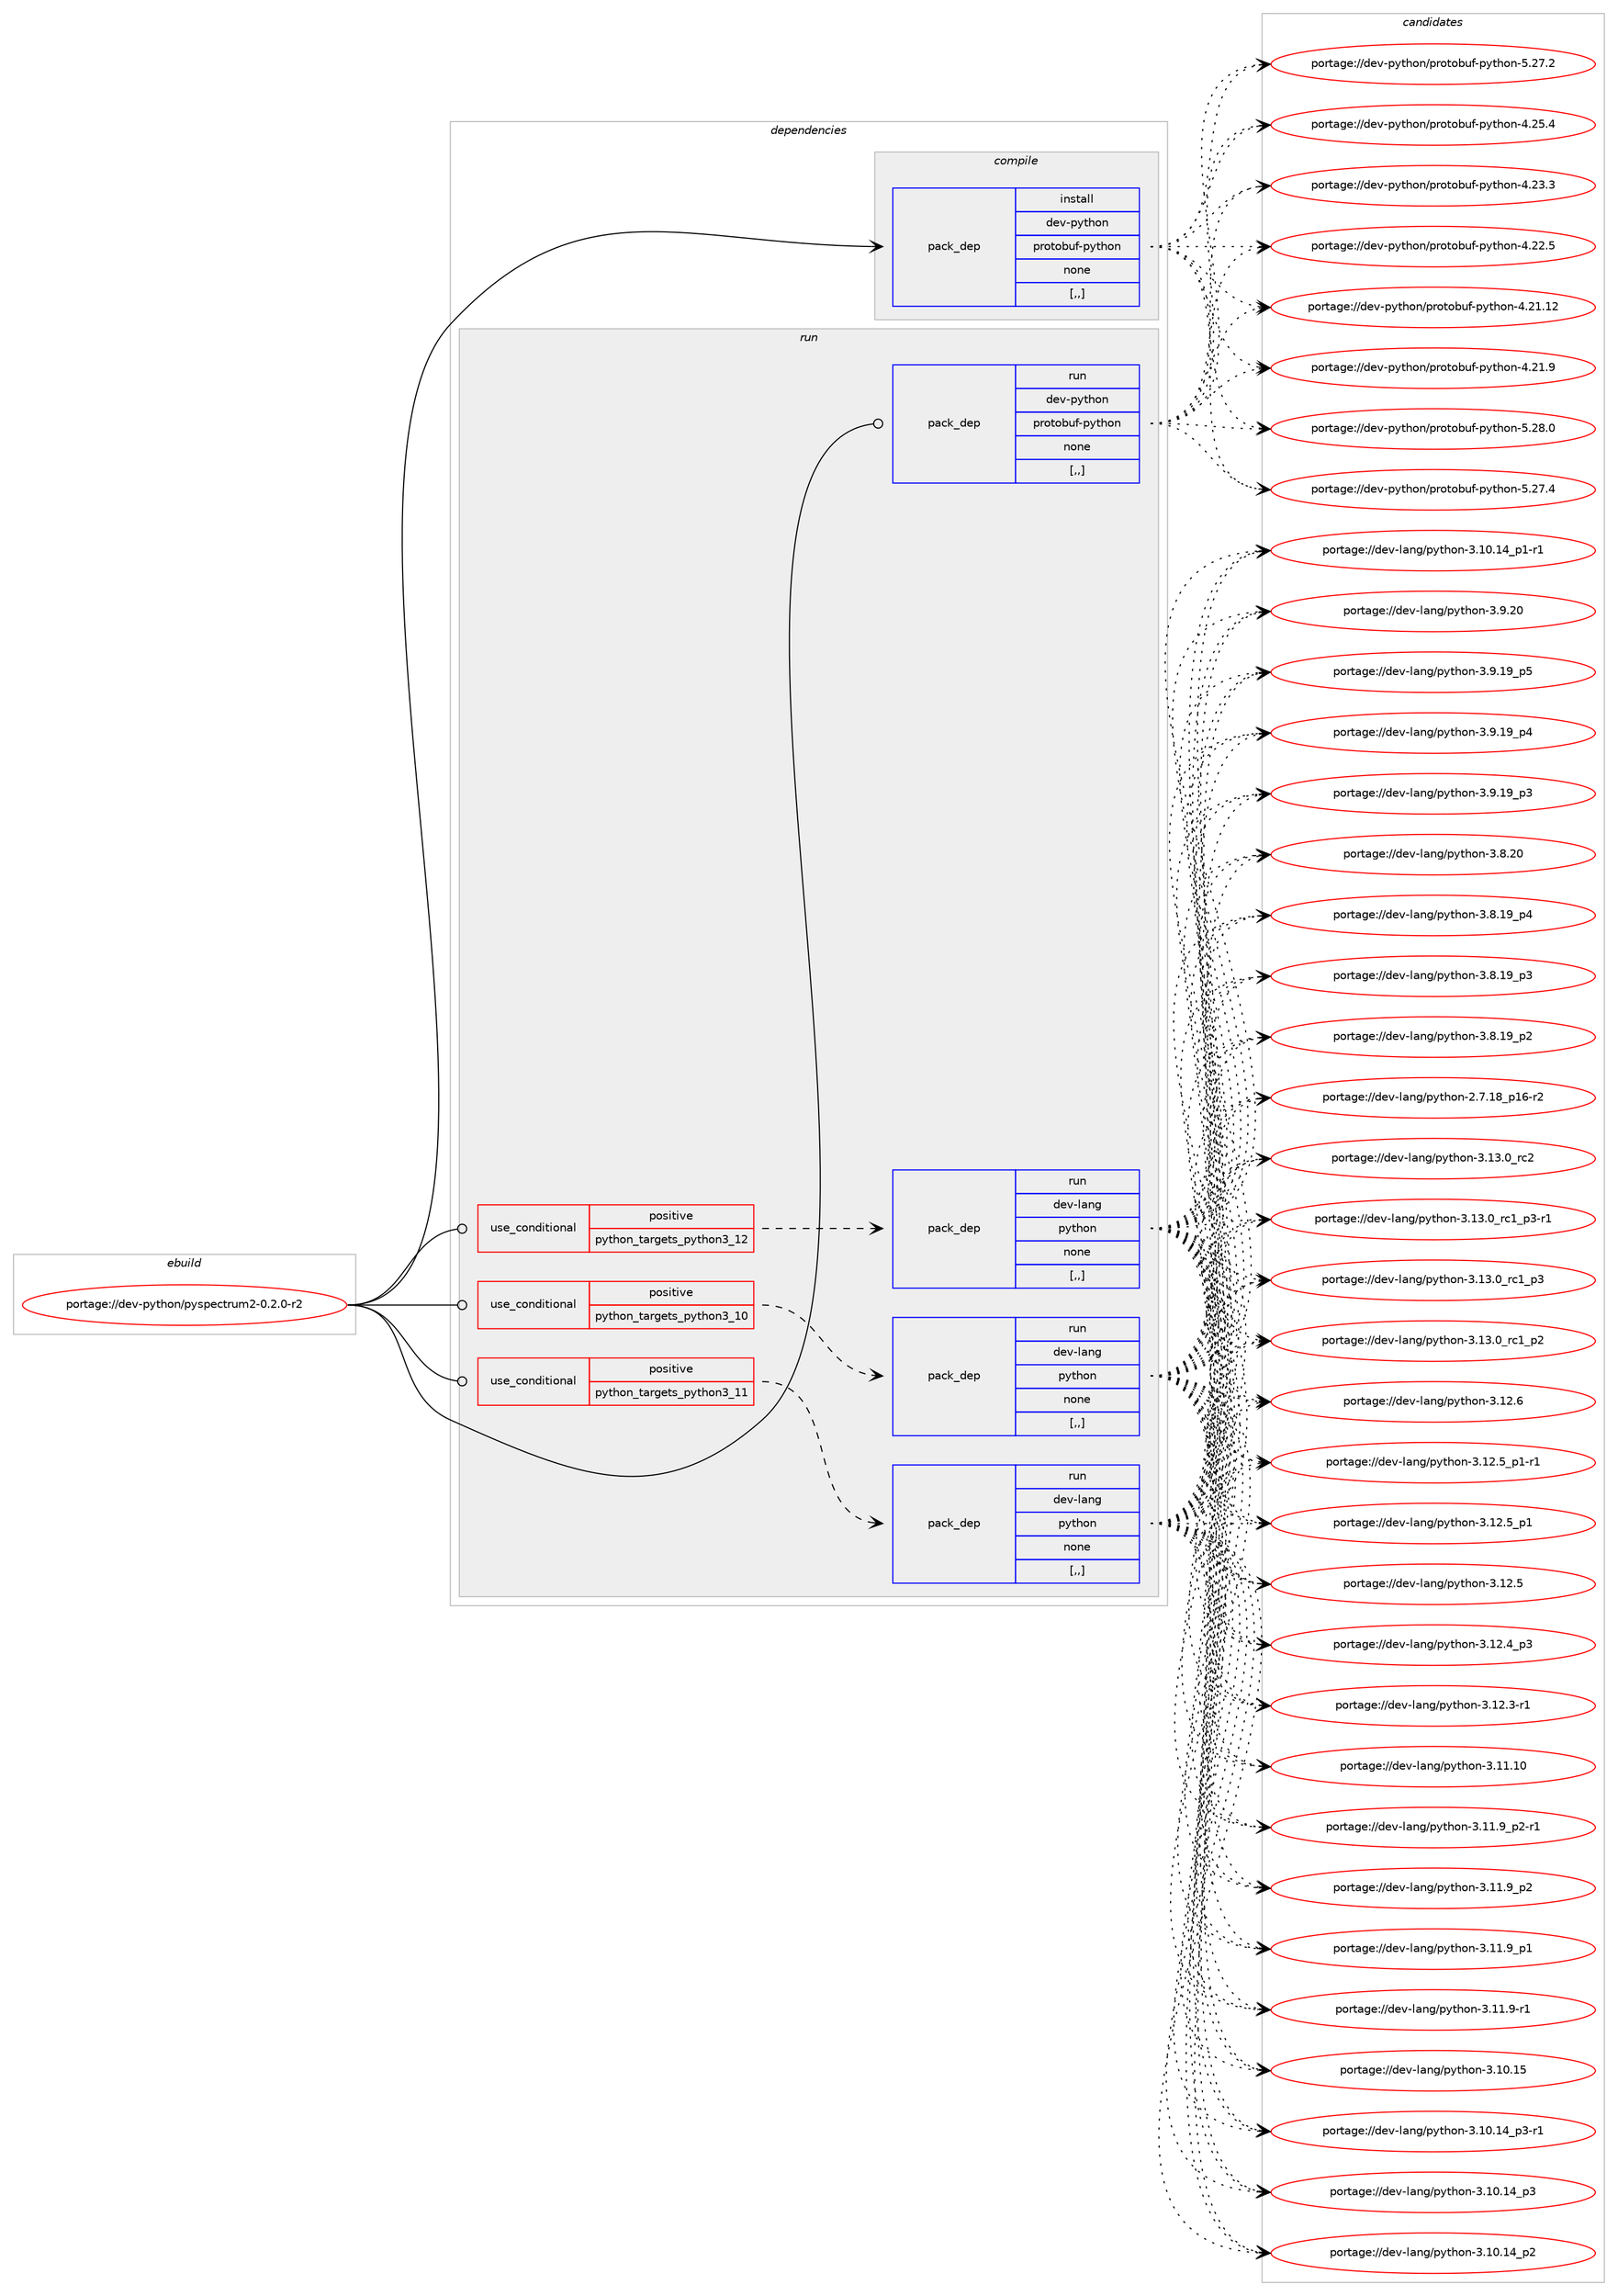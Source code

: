 digraph prolog {

# *************
# Graph options
# *************

newrank=true;
concentrate=true;
compound=true;
graph [rankdir=LR,fontname=Helvetica,fontsize=10,ranksep=1.5];#, ranksep=2.5, nodesep=0.2];
edge  [arrowhead=vee];
node  [fontname=Helvetica,fontsize=10];

# **********
# The ebuild
# **********

subgraph cluster_leftcol {
color=gray;
label=<<i>ebuild</i>>;
id [label="portage://dev-python/pyspectrum2-0.2.0-r2", color=red, width=4, href="../dev-python/pyspectrum2-0.2.0-r2.svg"];
}

# ****************
# The dependencies
# ****************

subgraph cluster_midcol {
color=gray;
label=<<i>dependencies</i>>;
subgraph cluster_compile {
fillcolor="#eeeeee";
style=filled;
label=<<i>compile</i>>;
subgraph pack480581 {
dependency653779 [label=<<TABLE BORDER="0" CELLBORDER="1" CELLSPACING="0" CELLPADDING="4" WIDTH="220"><TR><TD ROWSPAN="6" CELLPADDING="30">pack_dep</TD></TR><TR><TD WIDTH="110">install</TD></TR><TR><TD>dev-python</TD></TR><TR><TD>protobuf-python</TD></TR><TR><TD>none</TD></TR><TR><TD>[,,]</TD></TR></TABLE>>, shape=none, color=blue];
}
id:e -> dependency653779:w [weight=20,style="solid",arrowhead="vee"];
}
subgraph cluster_compileandrun {
fillcolor="#eeeeee";
style=filled;
label=<<i>compile and run</i>>;
}
subgraph cluster_run {
fillcolor="#eeeeee";
style=filled;
label=<<i>run</i>>;
subgraph cond168342 {
dependency653780 [label=<<TABLE BORDER="0" CELLBORDER="1" CELLSPACING="0" CELLPADDING="4"><TR><TD ROWSPAN="3" CELLPADDING="10">use_conditional</TD></TR><TR><TD>positive</TD></TR><TR><TD>python_targets_python3_10</TD></TR></TABLE>>, shape=none, color=red];
subgraph pack480582 {
dependency653781 [label=<<TABLE BORDER="0" CELLBORDER="1" CELLSPACING="0" CELLPADDING="4" WIDTH="220"><TR><TD ROWSPAN="6" CELLPADDING="30">pack_dep</TD></TR><TR><TD WIDTH="110">run</TD></TR><TR><TD>dev-lang</TD></TR><TR><TD>python</TD></TR><TR><TD>none</TD></TR><TR><TD>[,,]</TD></TR></TABLE>>, shape=none, color=blue];
}
dependency653780:e -> dependency653781:w [weight=20,style="dashed",arrowhead="vee"];
}
id:e -> dependency653780:w [weight=20,style="solid",arrowhead="odot"];
subgraph cond168343 {
dependency653782 [label=<<TABLE BORDER="0" CELLBORDER="1" CELLSPACING="0" CELLPADDING="4"><TR><TD ROWSPAN="3" CELLPADDING="10">use_conditional</TD></TR><TR><TD>positive</TD></TR><TR><TD>python_targets_python3_11</TD></TR></TABLE>>, shape=none, color=red];
subgraph pack480583 {
dependency653783 [label=<<TABLE BORDER="0" CELLBORDER="1" CELLSPACING="0" CELLPADDING="4" WIDTH="220"><TR><TD ROWSPAN="6" CELLPADDING="30">pack_dep</TD></TR><TR><TD WIDTH="110">run</TD></TR><TR><TD>dev-lang</TD></TR><TR><TD>python</TD></TR><TR><TD>none</TD></TR><TR><TD>[,,]</TD></TR></TABLE>>, shape=none, color=blue];
}
dependency653782:e -> dependency653783:w [weight=20,style="dashed",arrowhead="vee"];
}
id:e -> dependency653782:w [weight=20,style="solid",arrowhead="odot"];
subgraph cond168344 {
dependency653784 [label=<<TABLE BORDER="0" CELLBORDER="1" CELLSPACING="0" CELLPADDING="4"><TR><TD ROWSPAN="3" CELLPADDING="10">use_conditional</TD></TR><TR><TD>positive</TD></TR><TR><TD>python_targets_python3_12</TD></TR></TABLE>>, shape=none, color=red];
subgraph pack480584 {
dependency653785 [label=<<TABLE BORDER="0" CELLBORDER="1" CELLSPACING="0" CELLPADDING="4" WIDTH="220"><TR><TD ROWSPAN="6" CELLPADDING="30">pack_dep</TD></TR><TR><TD WIDTH="110">run</TD></TR><TR><TD>dev-lang</TD></TR><TR><TD>python</TD></TR><TR><TD>none</TD></TR><TR><TD>[,,]</TD></TR></TABLE>>, shape=none, color=blue];
}
dependency653784:e -> dependency653785:w [weight=20,style="dashed",arrowhead="vee"];
}
id:e -> dependency653784:w [weight=20,style="solid",arrowhead="odot"];
subgraph pack480585 {
dependency653786 [label=<<TABLE BORDER="0" CELLBORDER="1" CELLSPACING="0" CELLPADDING="4" WIDTH="220"><TR><TD ROWSPAN="6" CELLPADDING="30">pack_dep</TD></TR><TR><TD WIDTH="110">run</TD></TR><TR><TD>dev-python</TD></TR><TR><TD>protobuf-python</TD></TR><TR><TD>none</TD></TR><TR><TD>[,,]</TD></TR></TABLE>>, shape=none, color=blue];
}
id:e -> dependency653786:w [weight=20,style="solid",arrowhead="odot"];
}
}

# **************
# The candidates
# **************

subgraph cluster_choices {
rank=same;
color=gray;
label=<<i>candidates</i>>;

subgraph choice480581 {
color=black;
nodesep=1;
choice1001011184511212111610411111047112114111116111981171024511212111610411111045534650564648 [label="portage://dev-python/protobuf-python-5.28.0", color=red, width=4,href="../dev-python/protobuf-python-5.28.0.svg"];
choice1001011184511212111610411111047112114111116111981171024511212111610411111045534650554652 [label="portage://dev-python/protobuf-python-5.27.4", color=red, width=4,href="../dev-python/protobuf-python-5.27.4.svg"];
choice1001011184511212111610411111047112114111116111981171024511212111610411111045534650554650 [label="portage://dev-python/protobuf-python-5.27.2", color=red, width=4,href="../dev-python/protobuf-python-5.27.2.svg"];
choice1001011184511212111610411111047112114111116111981171024511212111610411111045524650534652 [label="portage://dev-python/protobuf-python-4.25.4", color=red, width=4,href="../dev-python/protobuf-python-4.25.4.svg"];
choice1001011184511212111610411111047112114111116111981171024511212111610411111045524650514651 [label="portage://dev-python/protobuf-python-4.23.3", color=red, width=4,href="../dev-python/protobuf-python-4.23.3.svg"];
choice1001011184511212111610411111047112114111116111981171024511212111610411111045524650504653 [label="portage://dev-python/protobuf-python-4.22.5", color=red, width=4,href="../dev-python/protobuf-python-4.22.5.svg"];
choice100101118451121211161041111104711211411111611198117102451121211161041111104552465049464950 [label="portage://dev-python/protobuf-python-4.21.12", color=red, width=4,href="../dev-python/protobuf-python-4.21.12.svg"];
choice1001011184511212111610411111047112114111116111981171024511212111610411111045524650494657 [label="portage://dev-python/protobuf-python-4.21.9", color=red, width=4,href="../dev-python/protobuf-python-4.21.9.svg"];
dependency653779:e -> choice1001011184511212111610411111047112114111116111981171024511212111610411111045534650564648:w [style=dotted,weight="100"];
dependency653779:e -> choice1001011184511212111610411111047112114111116111981171024511212111610411111045534650554652:w [style=dotted,weight="100"];
dependency653779:e -> choice1001011184511212111610411111047112114111116111981171024511212111610411111045534650554650:w [style=dotted,weight="100"];
dependency653779:e -> choice1001011184511212111610411111047112114111116111981171024511212111610411111045524650534652:w [style=dotted,weight="100"];
dependency653779:e -> choice1001011184511212111610411111047112114111116111981171024511212111610411111045524650514651:w [style=dotted,weight="100"];
dependency653779:e -> choice1001011184511212111610411111047112114111116111981171024511212111610411111045524650504653:w [style=dotted,weight="100"];
dependency653779:e -> choice100101118451121211161041111104711211411111611198117102451121211161041111104552465049464950:w [style=dotted,weight="100"];
dependency653779:e -> choice1001011184511212111610411111047112114111116111981171024511212111610411111045524650494657:w [style=dotted,weight="100"];
}
subgraph choice480582 {
color=black;
nodesep=1;
choice10010111845108971101034711212111610411111045514649514648951149950 [label="portage://dev-lang/python-3.13.0_rc2", color=red, width=4,href="../dev-lang/python-3.13.0_rc2.svg"];
choice1001011184510897110103471121211161041111104551464951464895114994995112514511449 [label="portage://dev-lang/python-3.13.0_rc1_p3-r1", color=red, width=4,href="../dev-lang/python-3.13.0_rc1_p3-r1.svg"];
choice100101118451089711010347112121116104111110455146495146489511499499511251 [label="portage://dev-lang/python-3.13.0_rc1_p3", color=red, width=4,href="../dev-lang/python-3.13.0_rc1_p3.svg"];
choice100101118451089711010347112121116104111110455146495146489511499499511250 [label="portage://dev-lang/python-3.13.0_rc1_p2", color=red, width=4,href="../dev-lang/python-3.13.0_rc1_p2.svg"];
choice10010111845108971101034711212111610411111045514649504654 [label="portage://dev-lang/python-3.12.6", color=red, width=4,href="../dev-lang/python-3.12.6.svg"];
choice1001011184510897110103471121211161041111104551464950465395112494511449 [label="portage://dev-lang/python-3.12.5_p1-r1", color=red, width=4,href="../dev-lang/python-3.12.5_p1-r1.svg"];
choice100101118451089711010347112121116104111110455146495046539511249 [label="portage://dev-lang/python-3.12.5_p1", color=red, width=4,href="../dev-lang/python-3.12.5_p1.svg"];
choice10010111845108971101034711212111610411111045514649504653 [label="portage://dev-lang/python-3.12.5", color=red, width=4,href="../dev-lang/python-3.12.5.svg"];
choice100101118451089711010347112121116104111110455146495046529511251 [label="portage://dev-lang/python-3.12.4_p3", color=red, width=4,href="../dev-lang/python-3.12.4_p3.svg"];
choice100101118451089711010347112121116104111110455146495046514511449 [label="portage://dev-lang/python-3.12.3-r1", color=red, width=4,href="../dev-lang/python-3.12.3-r1.svg"];
choice1001011184510897110103471121211161041111104551464949464948 [label="portage://dev-lang/python-3.11.10", color=red, width=4,href="../dev-lang/python-3.11.10.svg"];
choice1001011184510897110103471121211161041111104551464949465795112504511449 [label="portage://dev-lang/python-3.11.9_p2-r1", color=red, width=4,href="../dev-lang/python-3.11.9_p2-r1.svg"];
choice100101118451089711010347112121116104111110455146494946579511250 [label="portage://dev-lang/python-3.11.9_p2", color=red, width=4,href="../dev-lang/python-3.11.9_p2.svg"];
choice100101118451089711010347112121116104111110455146494946579511249 [label="portage://dev-lang/python-3.11.9_p1", color=red, width=4,href="../dev-lang/python-3.11.9_p1.svg"];
choice100101118451089711010347112121116104111110455146494946574511449 [label="portage://dev-lang/python-3.11.9-r1", color=red, width=4,href="../dev-lang/python-3.11.9-r1.svg"];
choice1001011184510897110103471121211161041111104551464948464953 [label="portage://dev-lang/python-3.10.15", color=red, width=4,href="../dev-lang/python-3.10.15.svg"];
choice100101118451089711010347112121116104111110455146494846495295112514511449 [label="portage://dev-lang/python-3.10.14_p3-r1", color=red, width=4,href="../dev-lang/python-3.10.14_p3-r1.svg"];
choice10010111845108971101034711212111610411111045514649484649529511251 [label="portage://dev-lang/python-3.10.14_p3", color=red, width=4,href="../dev-lang/python-3.10.14_p3.svg"];
choice10010111845108971101034711212111610411111045514649484649529511250 [label="portage://dev-lang/python-3.10.14_p2", color=red, width=4,href="../dev-lang/python-3.10.14_p2.svg"];
choice100101118451089711010347112121116104111110455146494846495295112494511449 [label="portage://dev-lang/python-3.10.14_p1-r1", color=red, width=4,href="../dev-lang/python-3.10.14_p1-r1.svg"];
choice10010111845108971101034711212111610411111045514657465048 [label="portage://dev-lang/python-3.9.20", color=red, width=4,href="../dev-lang/python-3.9.20.svg"];
choice100101118451089711010347112121116104111110455146574649579511253 [label="portage://dev-lang/python-3.9.19_p5", color=red, width=4,href="../dev-lang/python-3.9.19_p5.svg"];
choice100101118451089711010347112121116104111110455146574649579511252 [label="portage://dev-lang/python-3.9.19_p4", color=red, width=4,href="../dev-lang/python-3.9.19_p4.svg"];
choice100101118451089711010347112121116104111110455146574649579511251 [label="portage://dev-lang/python-3.9.19_p3", color=red, width=4,href="../dev-lang/python-3.9.19_p3.svg"];
choice10010111845108971101034711212111610411111045514656465048 [label="portage://dev-lang/python-3.8.20", color=red, width=4,href="../dev-lang/python-3.8.20.svg"];
choice100101118451089711010347112121116104111110455146564649579511252 [label="portage://dev-lang/python-3.8.19_p4", color=red, width=4,href="../dev-lang/python-3.8.19_p4.svg"];
choice100101118451089711010347112121116104111110455146564649579511251 [label="portage://dev-lang/python-3.8.19_p3", color=red, width=4,href="../dev-lang/python-3.8.19_p3.svg"];
choice100101118451089711010347112121116104111110455146564649579511250 [label="portage://dev-lang/python-3.8.19_p2", color=red, width=4,href="../dev-lang/python-3.8.19_p2.svg"];
choice100101118451089711010347112121116104111110455046554649569511249544511450 [label="portage://dev-lang/python-2.7.18_p16-r2", color=red, width=4,href="../dev-lang/python-2.7.18_p16-r2.svg"];
dependency653781:e -> choice10010111845108971101034711212111610411111045514649514648951149950:w [style=dotted,weight="100"];
dependency653781:e -> choice1001011184510897110103471121211161041111104551464951464895114994995112514511449:w [style=dotted,weight="100"];
dependency653781:e -> choice100101118451089711010347112121116104111110455146495146489511499499511251:w [style=dotted,weight="100"];
dependency653781:e -> choice100101118451089711010347112121116104111110455146495146489511499499511250:w [style=dotted,weight="100"];
dependency653781:e -> choice10010111845108971101034711212111610411111045514649504654:w [style=dotted,weight="100"];
dependency653781:e -> choice1001011184510897110103471121211161041111104551464950465395112494511449:w [style=dotted,weight="100"];
dependency653781:e -> choice100101118451089711010347112121116104111110455146495046539511249:w [style=dotted,weight="100"];
dependency653781:e -> choice10010111845108971101034711212111610411111045514649504653:w [style=dotted,weight="100"];
dependency653781:e -> choice100101118451089711010347112121116104111110455146495046529511251:w [style=dotted,weight="100"];
dependency653781:e -> choice100101118451089711010347112121116104111110455146495046514511449:w [style=dotted,weight="100"];
dependency653781:e -> choice1001011184510897110103471121211161041111104551464949464948:w [style=dotted,weight="100"];
dependency653781:e -> choice1001011184510897110103471121211161041111104551464949465795112504511449:w [style=dotted,weight="100"];
dependency653781:e -> choice100101118451089711010347112121116104111110455146494946579511250:w [style=dotted,weight="100"];
dependency653781:e -> choice100101118451089711010347112121116104111110455146494946579511249:w [style=dotted,weight="100"];
dependency653781:e -> choice100101118451089711010347112121116104111110455146494946574511449:w [style=dotted,weight="100"];
dependency653781:e -> choice1001011184510897110103471121211161041111104551464948464953:w [style=dotted,weight="100"];
dependency653781:e -> choice100101118451089711010347112121116104111110455146494846495295112514511449:w [style=dotted,weight="100"];
dependency653781:e -> choice10010111845108971101034711212111610411111045514649484649529511251:w [style=dotted,weight="100"];
dependency653781:e -> choice10010111845108971101034711212111610411111045514649484649529511250:w [style=dotted,weight="100"];
dependency653781:e -> choice100101118451089711010347112121116104111110455146494846495295112494511449:w [style=dotted,weight="100"];
dependency653781:e -> choice10010111845108971101034711212111610411111045514657465048:w [style=dotted,weight="100"];
dependency653781:e -> choice100101118451089711010347112121116104111110455146574649579511253:w [style=dotted,weight="100"];
dependency653781:e -> choice100101118451089711010347112121116104111110455146574649579511252:w [style=dotted,weight="100"];
dependency653781:e -> choice100101118451089711010347112121116104111110455146574649579511251:w [style=dotted,weight="100"];
dependency653781:e -> choice10010111845108971101034711212111610411111045514656465048:w [style=dotted,weight="100"];
dependency653781:e -> choice100101118451089711010347112121116104111110455146564649579511252:w [style=dotted,weight="100"];
dependency653781:e -> choice100101118451089711010347112121116104111110455146564649579511251:w [style=dotted,weight="100"];
dependency653781:e -> choice100101118451089711010347112121116104111110455146564649579511250:w [style=dotted,weight="100"];
dependency653781:e -> choice100101118451089711010347112121116104111110455046554649569511249544511450:w [style=dotted,weight="100"];
}
subgraph choice480583 {
color=black;
nodesep=1;
choice10010111845108971101034711212111610411111045514649514648951149950 [label="portage://dev-lang/python-3.13.0_rc2", color=red, width=4,href="../dev-lang/python-3.13.0_rc2.svg"];
choice1001011184510897110103471121211161041111104551464951464895114994995112514511449 [label="portage://dev-lang/python-3.13.0_rc1_p3-r1", color=red, width=4,href="../dev-lang/python-3.13.0_rc1_p3-r1.svg"];
choice100101118451089711010347112121116104111110455146495146489511499499511251 [label="portage://dev-lang/python-3.13.0_rc1_p3", color=red, width=4,href="../dev-lang/python-3.13.0_rc1_p3.svg"];
choice100101118451089711010347112121116104111110455146495146489511499499511250 [label="portage://dev-lang/python-3.13.0_rc1_p2", color=red, width=4,href="../dev-lang/python-3.13.0_rc1_p2.svg"];
choice10010111845108971101034711212111610411111045514649504654 [label="portage://dev-lang/python-3.12.6", color=red, width=4,href="../dev-lang/python-3.12.6.svg"];
choice1001011184510897110103471121211161041111104551464950465395112494511449 [label="portage://dev-lang/python-3.12.5_p1-r1", color=red, width=4,href="../dev-lang/python-3.12.5_p1-r1.svg"];
choice100101118451089711010347112121116104111110455146495046539511249 [label="portage://dev-lang/python-3.12.5_p1", color=red, width=4,href="../dev-lang/python-3.12.5_p1.svg"];
choice10010111845108971101034711212111610411111045514649504653 [label="portage://dev-lang/python-3.12.5", color=red, width=4,href="../dev-lang/python-3.12.5.svg"];
choice100101118451089711010347112121116104111110455146495046529511251 [label="portage://dev-lang/python-3.12.4_p3", color=red, width=4,href="../dev-lang/python-3.12.4_p3.svg"];
choice100101118451089711010347112121116104111110455146495046514511449 [label="portage://dev-lang/python-3.12.3-r1", color=red, width=4,href="../dev-lang/python-3.12.3-r1.svg"];
choice1001011184510897110103471121211161041111104551464949464948 [label="portage://dev-lang/python-3.11.10", color=red, width=4,href="../dev-lang/python-3.11.10.svg"];
choice1001011184510897110103471121211161041111104551464949465795112504511449 [label="portage://dev-lang/python-3.11.9_p2-r1", color=red, width=4,href="../dev-lang/python-3.11.9_p2-r1.svg"];
choice100101118451089711010347112121116104111110455146494946579511250 [label="portage://dev-lang/python-3.11.9_p2", color=red, width=4,href="../dev-lang/python-3.11.9_p2.svg"];
choice100101118451089711010347112121116104111110455146494946579511249 [label="portage://dev-lang/python-3.11.9_p1", color=red, width=4,href="../dev-lang/python-3.11.9_p1.svg"];
choice100101118451089711010347112121116104111110455146494946574511449 [label="portage://dev-lang/python-3.11.9-r1", color=red, width=4,href="../dev-lang/python-3.11.9-r1.svg"];
choice1001011184510897110103471121211161041111104551464948464953 [label="portage://dev-lang/python-3.10.15", color=red, width=4,href="../dev-lang/python-3.10.15.svg"];
choice100101118451089711010347112121116104111110455146494846495295112514511449 [label="portage://dev-lang/python-3.10.14_p3-r1", color=red, width=4,href="../dev-lang/python-3.10.14_p3-r1.svg"];
choice10010111845108971101034711212111610411111045514649484649529511251 [label="portage://dev-lang/python-3.10.14_p3", color=red, width=4,href="../dev-lang/python-3.10.14_p3.svg"];
choice10010111845108971101034711212111610411111045514649484649529511250 [label="portage://dev-lang/python-3.10.14_p2", color=red, width=4,href="../dev-lang/python-3.10.14_p2.svg"];
choice100101118451089711010347112121116104111110455146494846495295112494511449 [label="portage://dev-lang/python-3.10.14_p1-r1", color=red, width=4,href="../dev-lang/python-3.10.14_p1-r1.svg"];
choice10010111845108971101034711212111610411111045514657465048 [label="portage://dev-lang/python-3.9.20", color=red, width=4,href="../dev-lang/python-3.9.20.svg"];
choice100101118451089711010347112121116104111110455146574649579511253 [label="portage://dev-lang/python-3.9.19_p5", color=red, width=4,href="../dev-lang/python-3.9.19_p5.svg"];
choice100101118451089711010347112121116104111110455146574649579511252 [label="portage://dev-lang/python-3.9.19_p4", color=red, width=4,href="../dev-lang/python-3.9.19_p4.svg"];
choice100101118451089711010347112121116104111110455146574649579511251 [label="portage://dev-lang/python-3.9.19_p3", color=red, width=4,href="../dev-lang/python-3.9.19_p3.svg"];
choice10010111845108971101034711212111610411111045514656465048 [label="portage://dev-lang/python-3.8.20", color=red, width=4,href="../dev-lang/python-3.8.20.svg"];
choice100101118451089711010347112121116104111110455146564649579511252 [label="portage://dev-lang/python-3.8.19_p4", color=red, width=4,href="../dev-lang/python-3.8.19_p4.svg"];
choice100101118451089711010347112121116104111110455146564649579511251 [label="portage://dev-lang/python-3.8.19_p3", color=red, width=4,href="../dev-lang/python-3.8.19_p3.svg"];
choice100101118451089711010347112121116104111110455146564649579511250 [label="portage://dev-lang/python-3.8.19_p2", color=red, width=4,href="../dev-lang/python-3.8.19_p2.svg"];
choice100101118451089711010347112121116104111110455046554649569511249544511450 [label="portage://dev-lang/python-2.7.18_p16-r2", color=red, width=4,href="../dev-lang/python-2.7.18_p16-r2.svg"];
dependency653783:e -> choice10010111845108971101034711212111610411111045514649514648951149950:w [style=dotted,weight="100"];
dependency653783:e -> choice1001011184510897110103471121211161041111104551464951464895114994995112514511449:w [style=dotted,weight="100"];
dependency653783:e -> choice100101118451089711010347112121116104111110455146495146489511499499511251:w [style=dotted,weight="100"];
dependency653783:e -> choice100101118451089711010347112121116104111110455146495146489511499499511250:w [style=dotted,weight="100"];
dependency653783:e -> choice10010111845108971101034711212111610411111045514649504654:w [style=dotted,weight="100"];
dependency653783:e -> choice1001011184510897110103471121211161041111104551464950465395112494511449:w [style=dotted,weight="100"];
dependency653783:e -> choice100101118451089711010347112121116104111110455146495046539511249:w [style=dotted,weight="100"];
dependency653783:e -> choice10010111845108971101034711212111610411111045514649504653:w [style=dotted,weight="100"];
dependency653783:e -> choice100101118451089711010347112121116104111110455146495046529511251:w [style=dotted,weight="100"];
dependency653783:e -> choice100101118451089711010347112121116104111110455146495046514511449:w [style=dotted,weight="100"];
dependency653783:e -> choice1001011184510897110103471121211161041111104551464949464948:w [style=dotted,weight="100"];
dependency653783:e -> choice1001011184510897110103471121211161041111104551464949465795112504511449:w [style=dotted,weight="100"];
dependency653783:e -> choice100101118451089711010347112121116104111110455146494946579511250:w [style=dotted,weight="100"];
dependency653783:e -> choice100101118451089711010347112121116104111110455146494946579511249:w [style=dotted,weight="100"];
dependency653783:e -> choice100101118451089711010347112121116104111110455146494946574511449:w [style=dotted,weight="100"];
dependency653783:e -> choice1001011184510897110103471121211161041111104551464948464953:w [style=dotted,weight="100"];
dependency653783:e -> choice100101118451089711010347112121116104111110455146494846495295112514511449:w [style=dotted,weight="100"];
dependency653783:e -> choice10010111845108971101034711212111610411111045514649484649529511251:w [style=dotted,weight="100"];
dependency653783:e -> choice10010111845108971101034711212111610411111045514649484649529511250:w [style=dotted,weight="100"];
dependency653783:e -> choice100101118451089711010347112121116104111110455146494846495295112494511449:w [style=dotted,weight="100"];
dependency653783:e -> choice10010111845108971101034711212111610411111045514657465048:w [style=dotted,weight="100"];
dependency653783:e -> choice100101118451089711010347112121116104111110455146574649579511253:w [style=dotted,weight="100"];
dependency653783:e -> choice100101118451089711010347112121116104111110455146574649579511252:w [style=dotted,weight="100"];
dependency653783:e -> choice100101118451089711010347112121116104111110455146574649579511251:w [style=dotted,weight="100"];
dependency653783:e -> choice10010111845108971101034711212111610411111045514656465048:w [style=dotted,weight="100"];
dependency653783:e -> choice100101118451089711010347112121116104111110455146564649579511252:w [style=dotted,weight="100"];
dependency653783:e -> choice100101118451089711010347112121116104111110455146564649579511251:w [style=dotted,weight="100"];
dependency653783:e -> choice100101118451089711010347112121116104111110455146564649579511250:w [style=dotted,weight="100"];
dependency653783:e -> choice100101118451089711010347112121116104111110455046554649569511249544511450:w [style=dotted,weight="100"];
}
subgraph choice480584 {
color=black;
nodesep=1;
choice10010111845108971101034711212111610411111045514649514648951149950 [label="portage://dev-lang/python-3.13.0_rc2", color=red, width=4,href="../dev-lang/python-3.13.0_rc2.svg"];
choice1001011184510897110103471121211161041111104551464951464895114994995112514511449 [label="portage://dev-lang/python-3.13.0_rc1_p3-r1", color=red, width=4,href="../dev-lang/python-3.13.0_rc1_p3-r1.svg"];
choice100101118451089711010347112121116104111110455146495146489511499499511251 [label="portage://dev-lang/python-3.13.0_rc1_p3", color=red, width=4,href="../dev-lang/python-3.13.0_rc1_p3.svg"];
choice100101118451089711010347112121116104111110455146495146489511499499511250 [label="portage://dev-lang/python-3.13.0_rc1_p2", color=red, width=4,href="../dev-lang/python-3.13.0_rc1_p2.svg"];
choice10010111845108971101034711212111610411111045514649504654 [label="portage://dev-lang/python-3.12.6", color=red, width=4,href="../dev-lang/python-3.12.6.svg"];
choice1001011184510897110103471121211161041111104551464950465395112494511449 [label="portage://dev-lang/python-3.12.5_p1-r1", color=red, width=4,href="../dev-lang/python-3.12.5_p1-r1.svg"];
choice100101118451089711010347112121116104111110455146495046539511249 [label="portage://dev-lang/python-3.12.5_p1", color=red, width=4,href="../dev-lang/python-3.12.5_p1.svg"];
choice10010111845108971101034711212111610411111045514649504653 [label="portage://dev-lang/python-3.12.5", color=red, width=4,href="../dev-lang/python-3.12.5.svg"];
choice100101118451089711010347112121116104111110455146495046529511251 [label="portage://dev-lang/python-3.12.4_p3", color=red, width=4,href="../dev-lang/python-3.12.4_p3.svg"];
choice100101118451089711010347112121116104111110455146495046514511449 [label="portage://dev-lang/python-3.12.3-r1", color=red, width=4,href="../dev-lang/python-3.12.3-r1.svg"];
choice1001011184510897110103471121211161041111104551464949464948 [label="portage://dev-lang/python-3.11.10", color=red, width=4,href="../dev-lang/python-3.11.10.svg"];
choice1001011184510897110103471121211161041111104551464949465795112504511449 [label="portage://dev-lang/python-3.11.9_p2-r1", color=red, width=4,href="../dev-lang/python-3.11.9_p2-r1.svg"];
choice100101118451089711010347112121116104111110455146494946579511250 [label="portage://dev-lang/python-3.11.9_p2", color=red, width=4,href="../dev-lang/python-3.11.9_p2.svg"];
choice100101118451089711010347112121116104111110455146494946579511249 [label="portage://dev-lang/python-3.11.9_p1", color=red, width=4,href="../dev-lang/python-3.11.9_p1.svg"];
choice100101118451089711010347112121116104111110455146494946574511449 [label="portage://dev-lang/python-3.11.9-r1", color=red, width=4,href="../dev-lang/python-3.11.9-r1.svg"];
choice1001011184510897110103471121211161041111104551464948464953 [label="portage://dev-lang/python-3.10.15", color=red, width=4,href="../dev-lang/python-3.10.15.svg"];
choice100101118451089711010347112121116104111110455146494846495295112514511449 [label="portage://dev-lang/python-3.10.14_p3-r1", color=red, width=4,href="../dev-lang/python-3.10.14_p3-r1.svg"];
choice10010111845108971101034711212111610411111045514649484649529511251 [label="portage://dev-lang/python-3.10.14_p3", color=red, width=4,href="../dev-lang/python-3.10.14_p3.svg"];
choice10010111845108971101034711212111610411111045514649484649529511250 [label="portage://dev-lang/python-3.10.14_p2", color=red, width=4,href="../dev-lang/python-3.10.14_p2.svg"];
choice100101118451089711010347112121116104111110455146494846495295112494511449 [label="portage://dev-lang/python-3.10.14_p1-r1", color=red, width=4,href="../dev-lang/python-3.10.14_p1-r1.svg"];
choice10010111845108971101034711212111610411111045514657465048 [label="portage://dev-lang/python-3.9.20", color=red, width=4,href="../dev-lang/python-3.9.20.svg"];
choice100101118451089711010347112121116104111110455146574649579511253 [label="portage://dev-lang/python-3.9.19_p5", color=red, width=4,href="../dev-lang/python-3.9.19_p5.svg"];
choice100101118451089711010347112121116104111110455146574649579511252 [label="portage://dev-lang/python-3.9.19_p4", color=red, width=4,href="../dev-lang/python-3.9.19_p4.svg"];
choice100101118451089711010347112121116104111110455146574649579511251 [label="portage://dev-lang/python-3.9.19_p3", color=red, width=4,href="../dev-lang/python-3.9.19_p3.svg"];
choice10010111845108971101034711212111610411111045514656465048 [label="portage://dev-lang/python-3.8.20", color=red, width=4,href="../dev-lang/python-3.8.20.svg"];
choice100101118451089711010347112121116104111110455146564649579511252 [label="portage://dev-lang/python-3.8.19_p4", color=red, width=4,href="../dev-lang/python-3.8.19_p4.svg"];
choice100101118451089711010347112121116104111110455146564649579511251 [label="portage://dev-lang/python-3.8.19_p3", color=red, width=4,href="../dev-lang/python-3.8.19_p3.svg"];
choice100101118451089711010347112121116104111110455146564649579511250 [label="portage://dev-lang/python-3.8.19_p2", color=red, width=4,href="../dev-lang/python-3.8.19_p2.svg"];
choice100101118451089711010347112121116104111110455046554649569511249544511450 [label="portage://dev-lang/python-2.7.18_p16-r2", color=red, width=4,href="../dev-lang/python-2.7.18_p16-r2.svg"];
dependency653785:e -> choice10010111845108971101034711212111610411111045514649514648951149950:w [style=dotted,weight="100"];
dependency653785:e -> choice1001011184510897110103471121211161041111104551464951464895114994995112514511449:w [style=dotted,weight="100"];
dependency653785:e -> choice100101118451089711010347112121116104111110455146495146489511499499511251:w [style=dotted,weight="100"];
dependency653785:e -> choice100101118451089711010347112121116104111110455146495146489511499499511250:w [style=dotted,weight="100"];
dependency653785:e -> choice10010111845108971101034711212111610411111045514649504654:w [style=dotted,weight="100"];
dependency653785:e -> choice1001011184510897110103471121211161041111104551464950465395112494511449:w [style=dotted,weight="100"];
dependency653785:e -> choice100101118451089711010347112121116104111110455146495046539511249:w [style=dotted,weight="100"];
dependency653785:e -> choice10010111845108971101034711212111610411111045514649504653:w [style=dotted,weight="100"];
dependency653785:e -> choice100101118451089711010347112121116104111110455146495046529511251:w [style=dotted,weight="100"];
dependency653785:e -> choice100101118451089711010347112121116104111110455146495046514511449:w [style=dotted,weight="100"];
dependency653785:e -> choice1001011184510897110103471121211161041111104551464949464948:w [style=dotted,weight="100"];
dependency653785:e -> choice1001011184510897110103471121211161041111104551464949465795112504511449:w [style=dotted,weight="100"];
dependency653785:e -> choice100101118451089711010347112121116104111110455146494946579511250:w [style=dotted,weight="100"];
dependency653785:e -> choice100101118451089711010347112121116104111110455146494946579511249:w [style=dotted,weight="100"];
dependency653785:e -> choice100101118451089711010347112121116104111110455146494946574511449:w [style=dotted,weight="100"];
dependency653785:e -> choice1001011184510897110103471121211161041111104551464948464953:w [style=dotted,weight="100"];
dependency653785:e -> choice100101118451089711010347112121116104111110455146494846495295112514511449:w [style=dotted,weight="100"];
dependency653785:e -> choice10010111845108971101034711212111610411111045514649484649529511251:w [style=dotted,weight="100"];
dependency653785:e -> choice10010111845108971101034711212111610411111045514649484649529511250:w [style=dotted,weight="100"];
dependency653785:e -> choice100101118451089711010347112121116104111110455146494846495295112494511449:w [style=dotted,weight="100"];
dependency653785:e -> choice10010111845108971101034711212111610411111045514657465048:w [style=dotted,weight="100"];
dependency653785:e -> choice100101118451089711010347112121116104111110455146574649579511253:w [style=dotted,weight="100"];
dependency653785:e -> choice100101118451089711010347112121116104111110455146574649579511252:w [style=dotted,weight="100"];
dependency653785:e -> choice100101118451089711010347112121116104111110455146574649579511251:w [style=dotted,weight="100"];
dependency653785:e -> choice10010111845108971101034711212111610411111045514656465048:w [style=dotted,weight="100"];
dependency653785:e -> choice100101118451089711010347112121116104111110455146564649579511252:w [style=dotted,weight="100"];
dependency653785:e -> choice100101118451089711010347112121116104111110455146564649579511251:w [style=dotted,weight="100"];
dependency653785:e -> choice100101118451089711010347112121116104111110455146564649579511250:w [style=dotted,weight="100"];
dependency653785:e -> choice100101118451089711010347112121116104111110455046554649569511249544511450:w [style=dotted,weight="100"];
}
subgraph choice480585 {
color=black;
nodesep=1;
choice1001011184511212111610411111047112114111116111981171024511212111610411111045534650564648 [label="portage://dev-python/protobuf-python-5.28.0", color=red, width=4,href="../dev-python/protobuf-python-5.28.0.svg"];
choice1001011184511212111610411111047112114111116111981171024511212111610411111045534650554652 [label="portage://dev-python/protobuf-python-5.27.4", color=red, width=4,href="../dev-python/protobuf-python-5.27.4.svg"];
choice1001011184511212111610411111047112114111116111981171024511212111610411111045534650554650 [label="portage://dev-python/protobuf-python-5.27.2", color=red, width=4,href="../dev-python/protobuf-python-5.27.2.svg"];
choice1001011184511212111610411111047112114111116111981171024511212111610411111045524650534652 [label="portage://dev-python/protobuf-python-4.25.4", color=red, width=4,href="../dev-python/protobuf-python-4.25.4.svg"];
choice1001011184511212111610411111047112114111116111981171024511212111610411111045524650514651 [label="portage://dev-python/protobuf-python-4.23.3", color=red, width=4,href="../dev-python/protobuf-python-4.23.3.svg"];
choice1001011184511212111610411111047112114111116111981171024511212111610411111045524650504653 [label="portage://dev-python/protobuf-python-4.22.5", color=red, width=4,href="../dev-python/protobuf-python-4.22.5.svg"];
choice100101118451121211161041111104711211411111611198117102451121211161041111104552465049464950 [label="portage://dev-python/protobuf-python-4.21.12", color=red, width=4,href="../dev-python/protobuf-python-4.21.12.svg"];
choice1001011184511212111610411111047112114111116111981171024511212111610411111045524650494657 [label="portage://dev-python/protobuf-python-4.21.9", color=red, width=4,href="../dev-python/protobuf-python-4.21.9.svg"];
dependency653786:e -> choice1001011184511212111610411111047112114111116111981171024511212111610411111045534650564648:w [style=dotted,weight="100"];
dependency653786:e -> choice1001011184511212111610411111047112114111116111981171024511212111610411111045534650554652:w [style=dotted,weight="100"];
dependency653786:e -> choice1001011184511212111610411111047112114111116111981171024511212111610411111045534650554650:w [style=dotted,weight="100"];
dependency653786:e -> choice1001011184511212111610411111047112114111116111981171024511212111610411111045524650534652:w [style=dotted,weight="100"];
dependency653786:e -> choice1001011184511212111610411111047112114111116111981171024511212111610411111045524650514651:w [style=dotted,weight="100"];
dependency653786:e -> choice1001011184511212111610411111047112114111116111981171024511212111610411111045524650504653:w [style=dotted,weight="100"];
dependency653786:e -> choice100101118451121211161041111104711211411111611198117102451121211161041111104552465049464950:w [style=dotted,weight="100"];
dependency653786:e -> choice1001011184511212111610411111047112114111116111981171024511212111610411111045524650494657:w [style=dotted,weight="100"];
}
}

}
